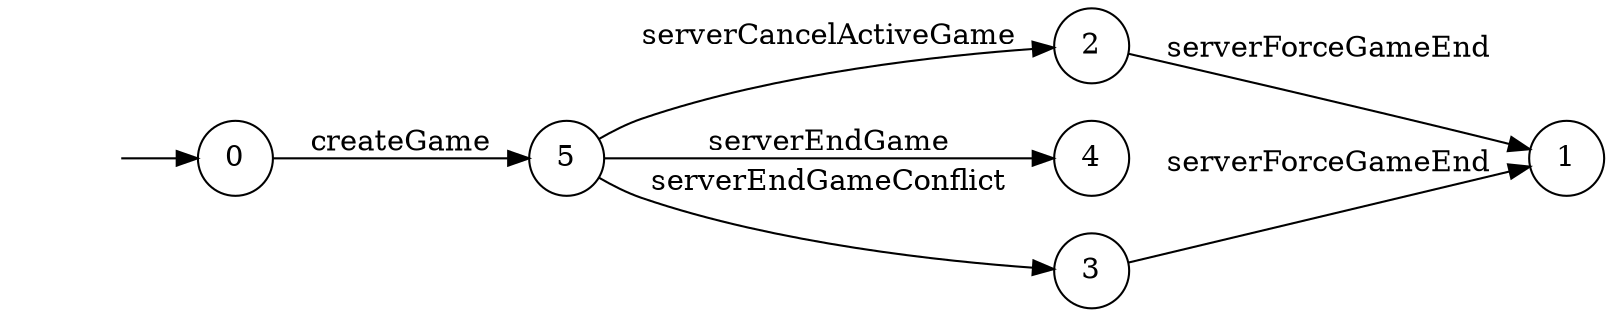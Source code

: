 digraph "./InvConPlus/Dapp-Automata-data/result/model/0x3e07881993c7542a6da9025550b54331474b21dd/GameChannel/FSM-4" {
	graph [rankdir=LR]
	"" [label="" shape=plaintext]
	5 [label=5 shape=circle]
	2 [label=2 shape=circle]
	0 [label=0 shape=circle]
	4 [label=4 shape=circle]
	1 [label=1 shape=circle]
	3 [label=3 shape=circle]
	"" -> 0 [label=""]
	0 -> 5 [label=createGame]
	5 -> 4 [label=serverEndGame]
	5 -> 2 [label=serverCancelActiveGame]
	5 -> 3 [label=serverEndGameConflict]
	3 -> 1 [label=serverForceGameEnd]
	2 -> 1 [label=serverForceGameEnd]
}
